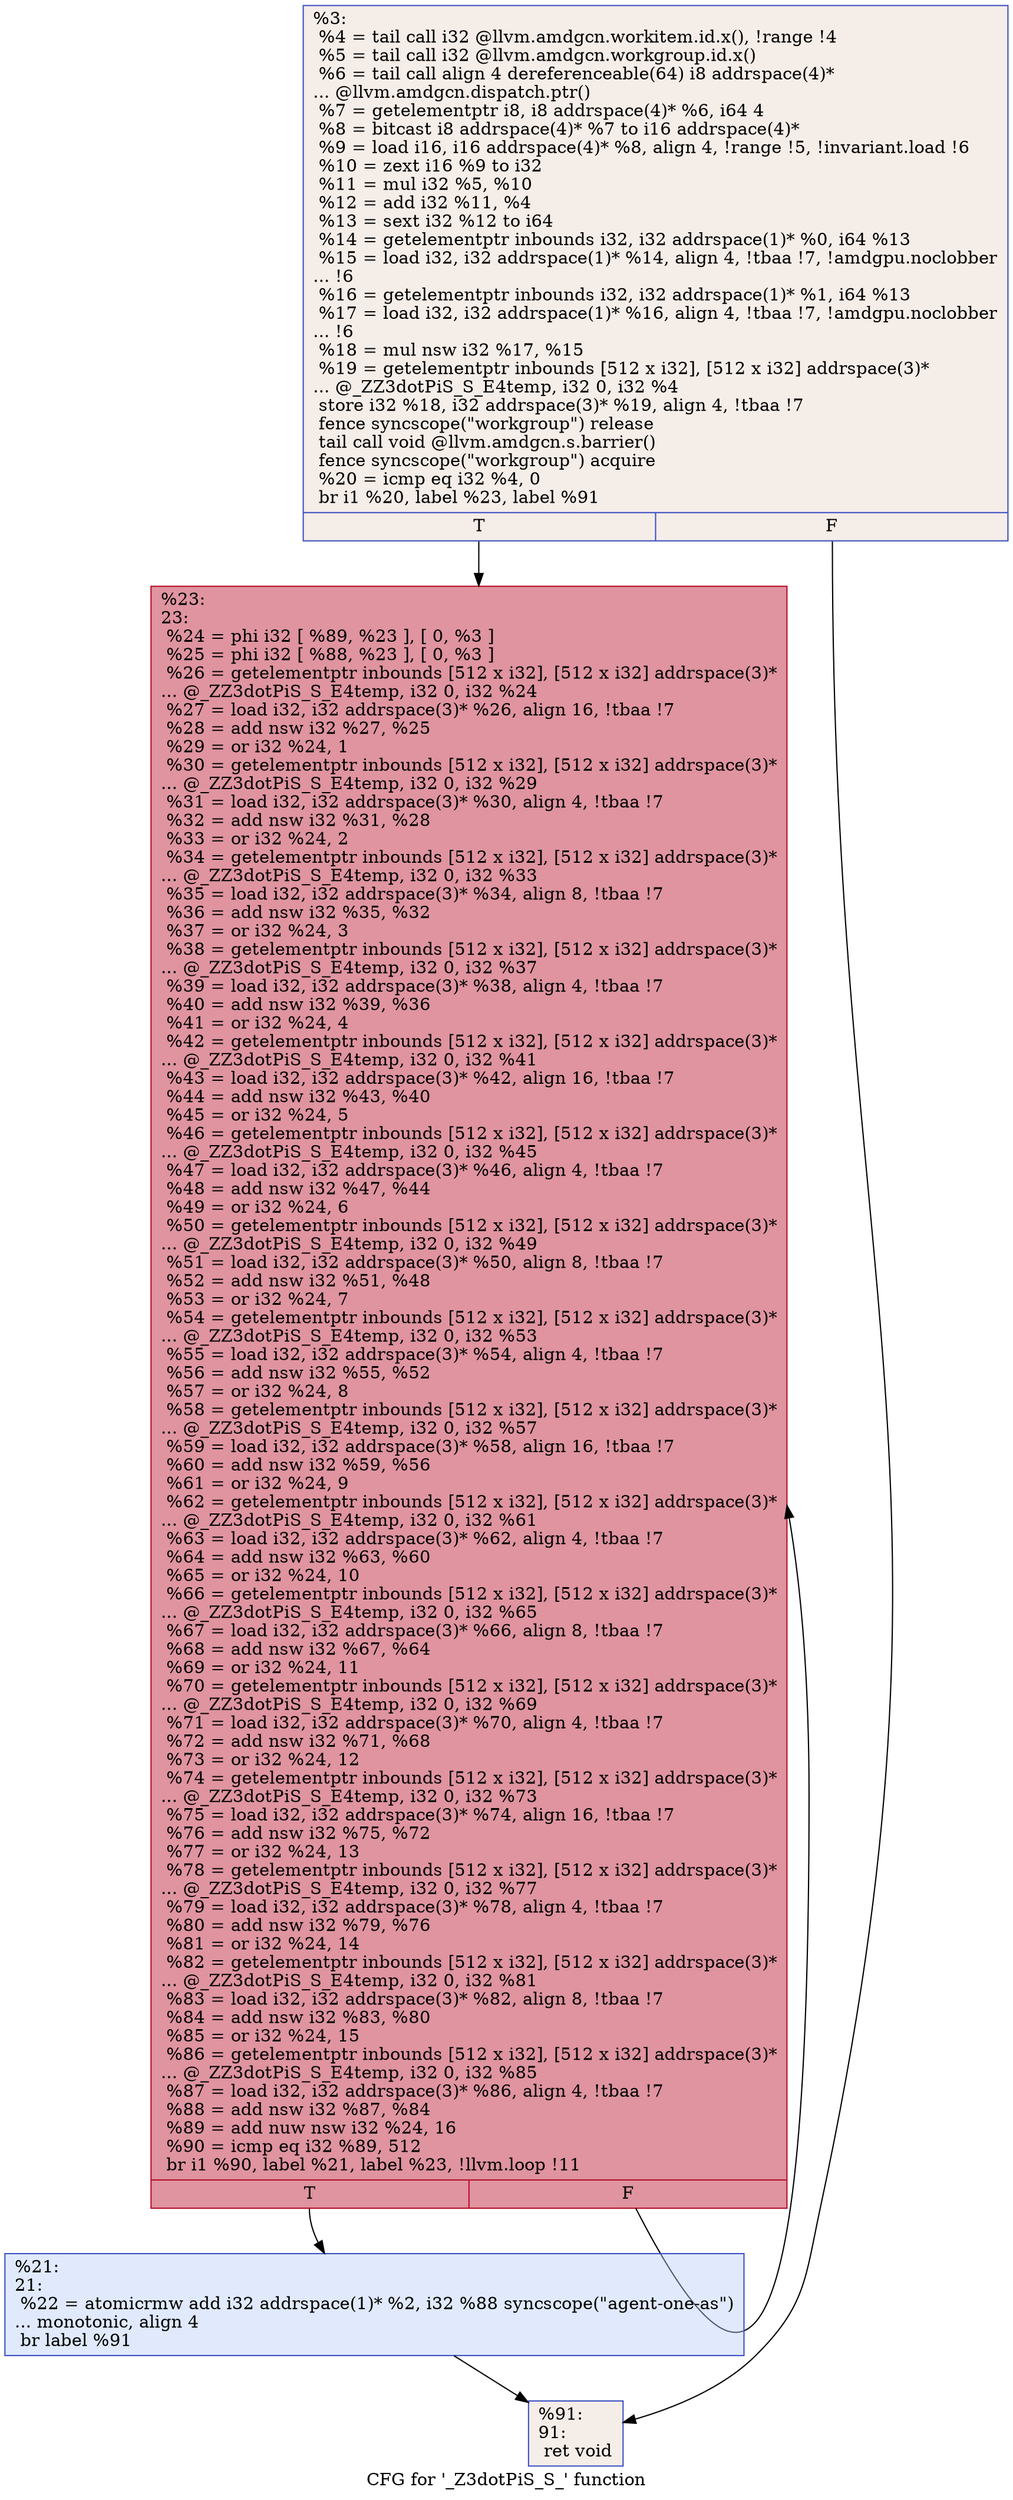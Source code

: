 digraph "CFG for '_Z3dotPiS_S_' function" {
	label="CFG for '_Z3dotPiS_S_' function";

	Node0x4660bc0 [shape=record,color="#3d50c3ff", style=filled, fillcolor="#e8d6cc70",label="{%3:\l  %4 = tail call i32 @llvm.amdgcn.workitem.id.x(), !range !4\l  %5 = tail call i32 @llvm.amdgcn.workgroup.id.x()\l  %6 = tail call align 4 dereferenceable(64) i8 addrspace(4)*\l... @llvm.amdgcn.dispatch.ptr()\l  %7 = getelementptr i8, i8 addrspace(4)* %6, i64 4\l  %8 = bitcast i8 addrspace(4)* %7 to i16 addrspace(4)*\l  %9 = load i16, i16 addrspace(4)* %8, align 4, !range !5, !invariant.load !6\l  %10 = zext i16 %9 to i32\l  %11 = mul i32 %5, %10\l  %12 = add i32 %11, %4\l  %13 = sext i32 %12 to i64\l  %14 = getelementptr inbounds i32, i32 addrspace(1)* %0, i64 %13\l  %15 = load i32, i32 addrspace(1)* %14, align 4, !tbaa !7, !amdgpu.noclobber\l... !6\l  %16 = getelementptr inbounds i32, i32 addrspace(1)* %1, i64 %13\l  %17 = load i32, i32 addrspace(1)* %16, align 4, !tbaa !7, !amdgpu.noclobber\l... !6\l  %18 = mul nsw i32 %17, %15\l  %19 = getelementptr inbounds [512 x i32], [512 x i32] addrspace(3)*\l... @_ZZ3dotPiS_S_E4temp, i32 0, i32 %4\l  store i32 %18, i32 addrspace(3)* %19, align 4, !tbaa !7\l  fence syncscope(\"workgroup\") release\l  tail call void @llvm.amdgcn.s.barrier()\l  fence syncscope(\"workgroup\") acquire\l  %20 = icmp eq i32 %4, 0\l  br i1 %20, label %23, label %91\l|{<s0>T|<s1>F}}"];
	Node0x4660bc0:s0 -> Node0x46640f0;
	Node0x4660bc0:s1 -> Node0x4664180;
	Node0x46642c0 [shape=record,color="#3d50c3ff", style=filled, fillcolor="#b9d0f970",label="{%21:\l21:                                               \l  %22 = atomicrmw add i32 addrspace(1)* %2, i32 %88 syncscope(\"agent-one-as\")\l... monotonic, align 4\l  br label %91\l}"];
	Node0x46642c0 -> Node0x4664180;
	Node0x46640f0 [shape=record,color="#b70d28ff", style=filled, fillcolor="#b70d2870",label="{%23:\l23:                                               \l  %24 = phi i32 [ %89, %23 ], [ 0, %3 ]\l  %25 = phi i32 [ %88, %23 ], [ 0, %3 ]\l  %26 = getelementptr inbounds [512 x i32], [512 x i32] addrspace(3)*\l... @_ZZ3dotPiS_S_E4temp, i32 0, i32 %24\l  %27 = load i32, i32 addrspace(3)* %26, align 16, !tbaa !7\l  %28 = add nsw i32 %27, %25\l  %29 = or i32 %24, 1\l  %30 = getelementptr inbounds [512 x i32], [512 x i32] addrspace(3)*\l... @_ZZ3dotPiS_S_E4temp, i32 0, i32 %29\l  %31 = load i32, i32 addrspace(3)* %30, align 4, !tbaa !7\l  %32 = add nsw i32 %31, %28\l  %33 = or i32 %24, 2\l  %34 = getelementptr inbounds [512 x i32], [512 x i32] addrspace(3)*\l... @_ZZ3dotPiS_S_E4temp, i32 0, i32 %33\l  %35 = load i32, i32 addrspace(3)* %34, align 8, !tbaa !7\l  %36 = add nsw i32 %35, %32\l  %37 = or i32 %24, 3\l  %38 = getelementptr inbounds [512 x i32], [512 x i32] addrspace(3)*\l... @_ZZ3dotPiS_S_E4temp, i32 0, i32 %37\l  %39 = load i32, i32 addrspace(3)* %38, align 4, !tbaa !7\l  %40 = add nsw i32 %39, %36\l  %41 = or i32 %24, 4\l  %42 = getelementptr inbounds [512 x i32], [512 x i32] addrspace(3)*\l... @_ZZ3dotPiS_S_E4temp, i32 0, i32 %41\l  %43 = load i32, i32 addrspace(3)* %42, align 16, !tbaa !7\l  %44 = add nsw i32 %43, %40\l  %45 = or i32 %24, 5\l  %46 = getelementptr inbounds [512 x i32], [512 x i32] addrspace(3)*\l... @_ZZ3dotPiS_S_E4temp, i32 0, i32 %45\l  %47 = load i32, i32 addrspace(3)* %46, align 4, !tbaa !7\l  %48 = add nsw i32 %47, %44\l  %49 = or i32 %24, 6\l  %50 = getelementptr inbounds [512 x i32], [512 x i32] addrspace(3)*\l... @_ZZ3dotPiS_S_E4temp, i32 0, i32 %49\l  %51 = load i32, i32 addrspace(3)* %50, align 8, !tbaa !7\l  %52 = add nsw i32 %51, %48\l  %53 = or i32 %24, 7\l  %54 = getelementptr inbounds [512 x i32], [512 x i32] addrspace(3)*\l... @_ZZ3dotPiS_S_E4temp, i32 0, i32 %53\l  %55 = load i32, i32 addrspace(3)* %54, align 4, !tbaa !7\l  %56 = add nsw i32 %55, %52\l  %57 = or i32 %24, 8\l  %58 = getelementptr inbounds [512 x i32], [512 x i32] addrspace(3)*\l... @_ZZ3dotPiS_S_E4temp, i32 0, i32 %57\l  %59 = load i32, i32 addrspace(3)* %58, align 16, !tbaa !7\l  %60 = add nsw i32 %59, %56\l  %61 = or i32 %24, 9\l  %62 = getelementptr inbounds [512 x i32], [512 x i32] addrspace(3)*\l... @_ZZ3dotPiS_S_E4temp, i32 0, i32 %61\l  %63 = load i32, i32 addrspace(3)* %62, align 4, !tbaa !7\l  %64 = add nsw i32 %63, %60\l  %65 = or i32 %24, 10\l  %66 = getelementptr inbounds [512 x i32], [512 x i32] addrspace(3)*\l... @_ZZ3dotPiS_S_E4temp, i32 0, i32 %65\l  %67 = load i32, i32 addrspace(3)* %66, align 8, !tbaa !7\l  %68 = add nsw i32 %67, %64\l  %69 = or i32 %24, 11\l  %70 = getelementptr inbounds [512 x i32], [512 x i32] addrspace(3)*\l... @_ZZ3dotPiS_S_E4temp, i32 0, i32 %69\l  %71 = load i32, i32 addrspace(3)* %70, align 4, !tbaa !7\l  %72 = add nsw i32 %71, %68\l  %73 = or i32 %24, 12\l  %74 = getelementptr inbounds [512 x i32], [512 x i32] addrspace(3)*\l... @_ZZ3dotPiS_S_E4temp, i32 0, i32 %73\l  %75 = load i32, i32 addrspace(3)* %74, align 16, !tbaa !7\l  %76 = add nsw i32 %75, %72\l  %77 = or i32 %24, 13\l  %78 = getelementptr inbounds [512 x i32], [512 x i32] addrspace(3)*\l... @_ZZ3dotPiS_S_E4temp, i32 0, i32 %77\l  %79 = load i32, i32 addrspace(3)* %78, align 4, !tbaa !7\l  %80 = add nsw i32 %79, %76\l  %81 = or i32 %24, 14\l  %82 = getelementptr inbounds [512 x i32], [512 x i32] addrspace(3)*\l... @_ZZ3dotPiS_S_E4temp, i32 0, i32 %81\l  %83 = load i32, i32 addrspace(3)* %82, align 8, !tbaa !7\l  %84 = add nsw i32 %83, %80\l  %85 = or i32 %24, 15\l  %86 = getelementptr inbounds [512 x i32], [512 x i32] addrspace(3)*\l... @_ZZ3dotPiS_S_E4temp, i32 0, i32 %85\l  %87 = load i32, i32 addrspace(3)* %86, align 4, !tbaa !7\l  %88 = add nsw i32 %87, %84\l  %89 = add nuw nsw i32 %24, 16\l  %90 = icmp eq i32 %89, 512\l  br i1 %90, label %21, label %23, !llvm.loop !11\l|{<s0>T|<s1>F}}"];
	Node0x46640f0:s0 -> Node0x46642c0;
	Node0x46640f0:s1 -> Node0x46640f0;
	Node0x4664180 [shape=record,color="#3d50c3ff", style=filled, fillcolor="#e8d6cc70",label="{%91:\l91:                                               \l  ret void\l}"];
}
